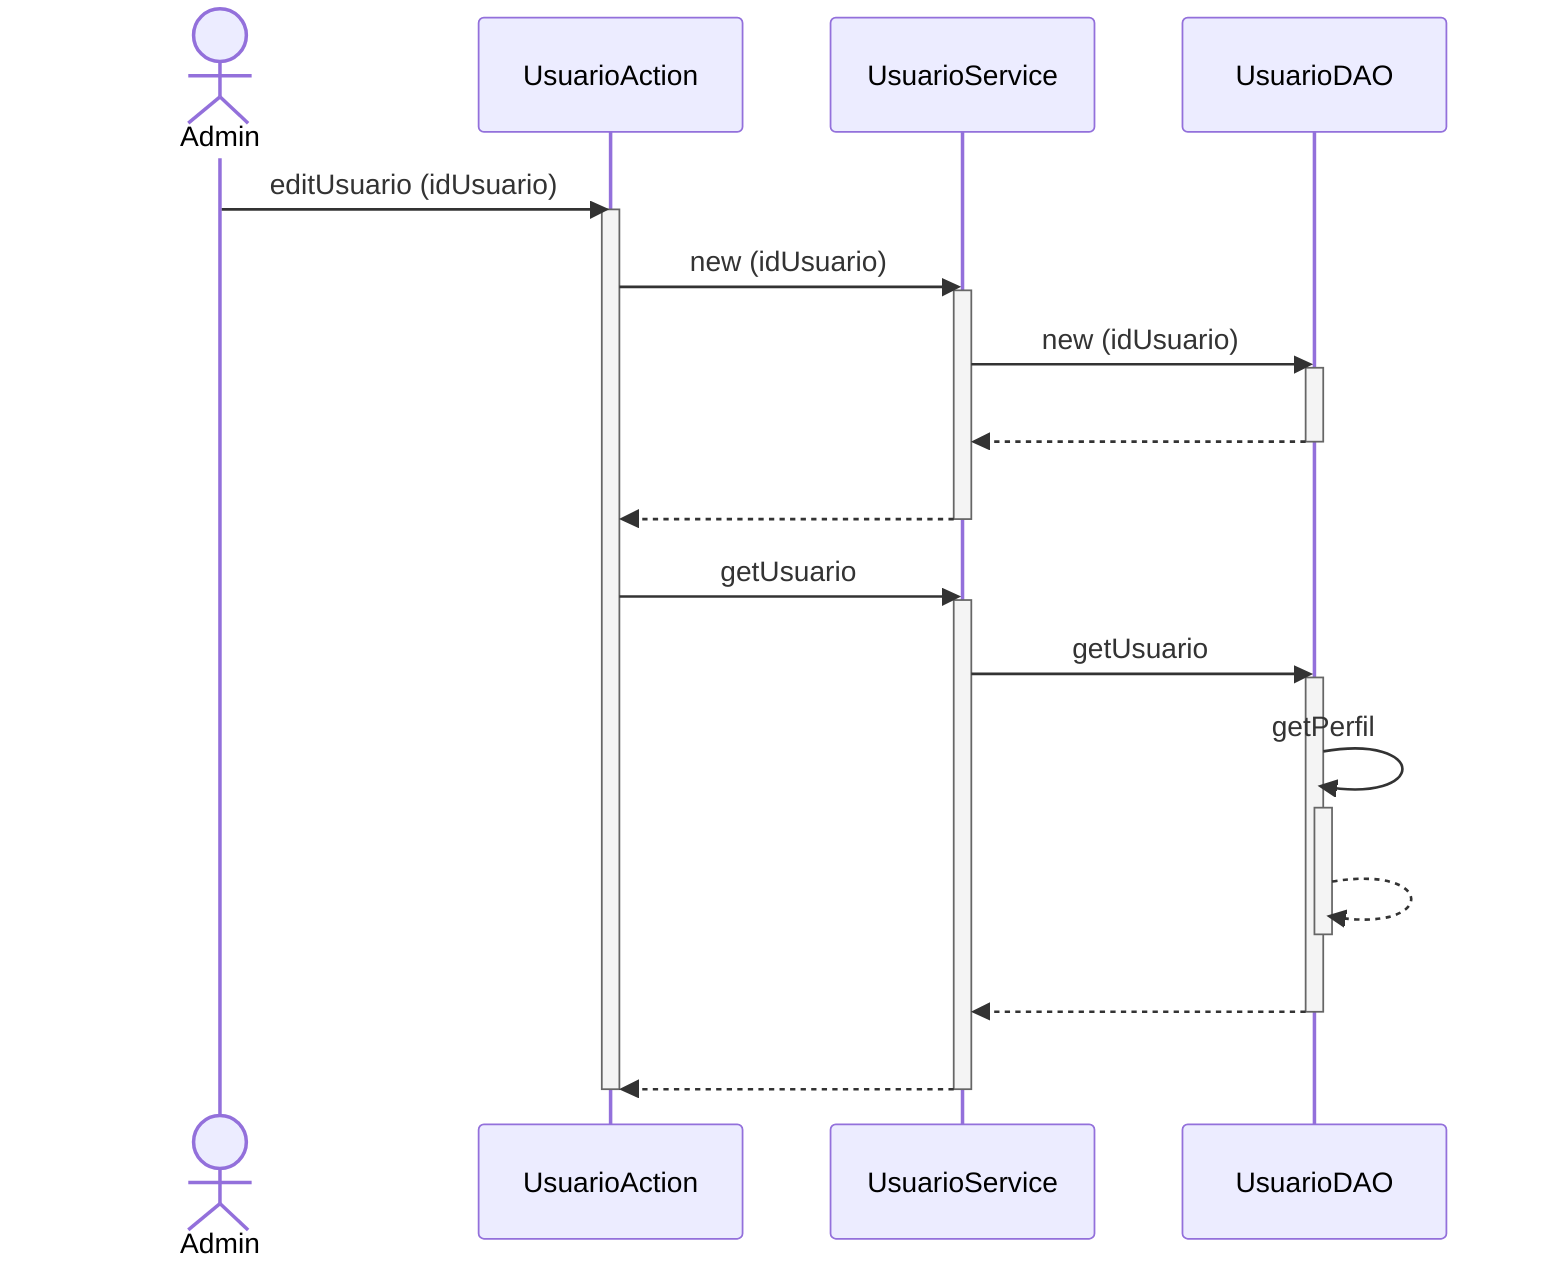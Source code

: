 sequenceDiagram
actor A as Admin
A ->> UsuarioAction : editUsuario (idUsuario)
activate UsuarioAction
UsuarioAction ->> UsuarioService : new (idUsuario)
activate UsuarioService
UsuarioService ->> UsuarioDAO : new (idUsuario)
activate UsuarioDAO
UsuarioDAO -->> UsuarioService : #32; 
deactivate UsuarioDAO
UsuarioService -->> UsuarioAction : #32; 
deactivate UsuarioService
UsuarioAction ->> UsuarioService : getUsuario
activate UsuarioService
UsuarioService ->> UsuarioDAO : getUsuario
activate UsuarioDAO
UsuarioDAO ->> UsuarioDAO : getPerfil
activate UsuarioDAO
UsuarioDAO -->> UsuarioDAO : #32; 
deactivate UsuarioDAO
UsuarioDAO -->> UsuarioService : #32; 
deactivate UsuarioDAO
UsuarioService -->> UsuarioAction : #32; 
deactivate UsuarioService
deactivate UsuarioAction